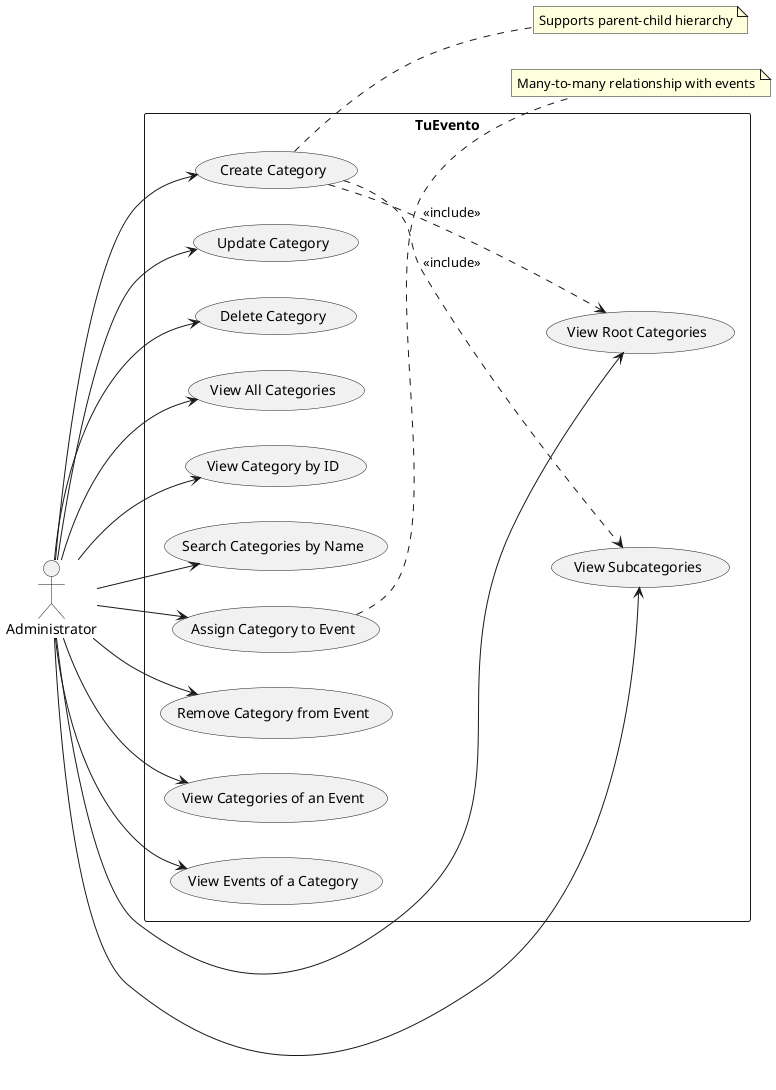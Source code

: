 @startuml Category Management Use Case Diagram

left to right direction

actor "Administrator" as Admin

rectangle "TuEvento" {
    usecase "Create Category" as UC1
    usecase "Update Category" as UC2
    usecase "Delete Category" as UC3
    usecase "View All Categories" as UC4
    usecase "View Category by ID" as UC5
    usecase "View Root Categories" as UC6
    usecase "View Subcategories" as UC7
    usecase "Search Categories by Name" as UC8
    usecase "Assign Category to Event" as UC9
    usecase "Remove Category from Event" as UC10
    usecase "View Categories of an Event" as UC11
    usecase "View Events of a Category" as UC12
}

Admin --> UC1
Admin --> UC2
Admin --> UC3
Admin --> UC4
Admin --> UC5
Admin --> UC6
Admin --> UC7
Admin --> UC8
Admin --> UC9
Admin --> UC10
Admin --> UC11
Admin --> UC12

UC1 ..> UC6 : <<include>>
UC1 ..> UC7 : <<include>>

note right of UC1
    Supports parent-child hierarchy
end note

note right of UC9
    Many-to-many relationship with events
end note

@enduml